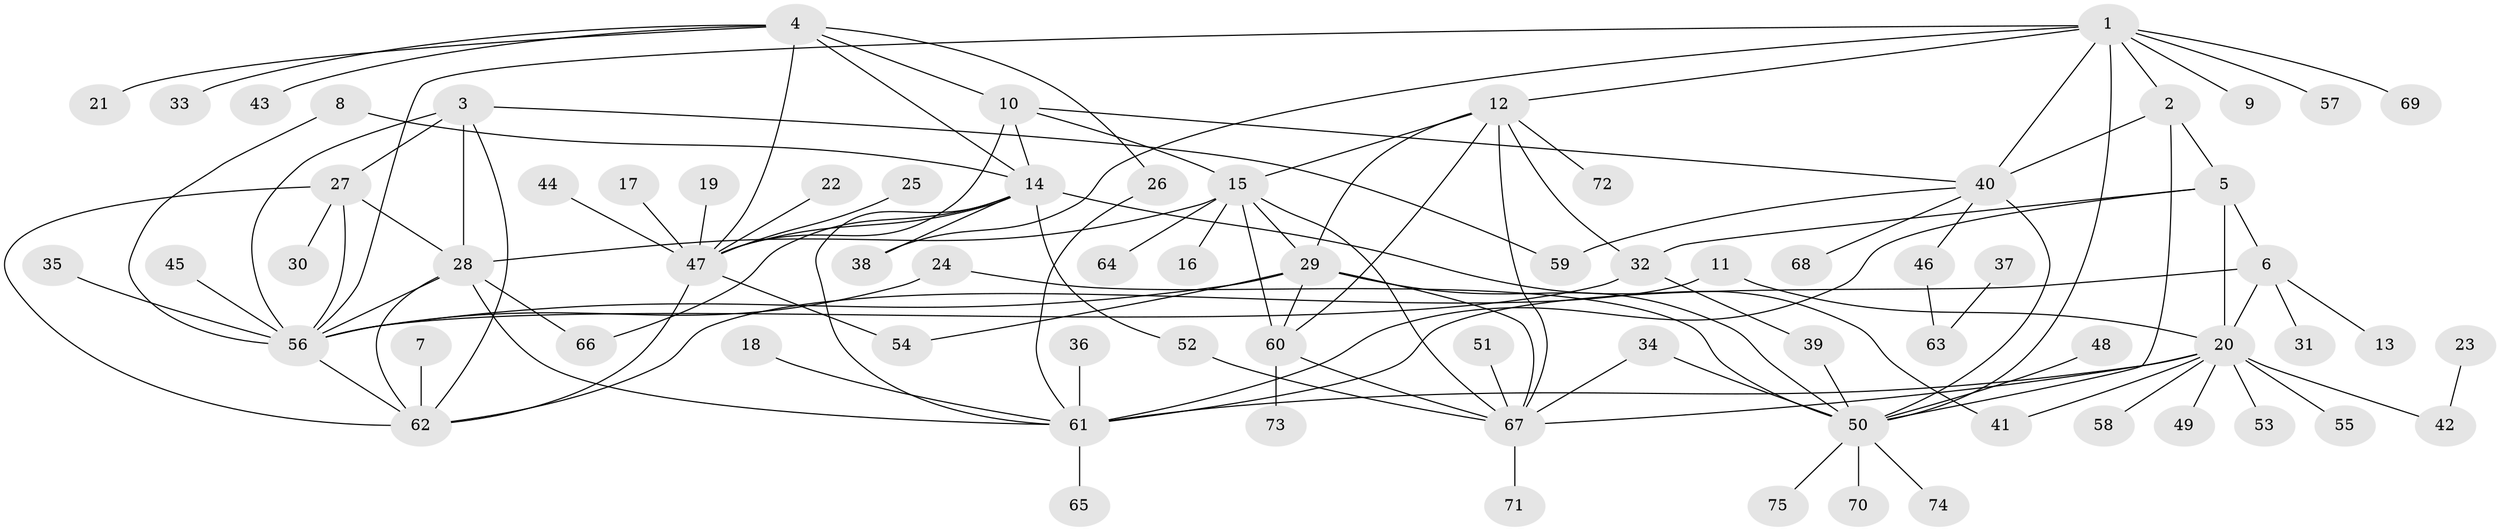 // original degree distribution, {6: 0.05660377358490566, 13: 0.018867924528301886, 8: 0.02830188679245283, 5: 0.03773584905660377, 9: 0.018867924528301886, 12: 0.018867924528301886, 11: 0.018867924528301886, 7: 0.02830188679245283, 10: 0.009433962264150943, 1: 0.5094339622641509, 2: 0.19811320754716982, 3: 0.04716981132075472, 4: 0.009433962264150943}
// Generated by graph-tools (version 1.1) at 2025/37/03/04/25 23:37:36]
// undirected, 75 vertices, 117 edges
graph export_dot {
  node [color=gray90,style=filled];
  1;
  2;
  3;
  4;
  5;
  6;
  7;
  8;
  9;
  10;
  11;
  12;
  13;
  14;
  15;
  16;
  17;
  18;
  19;
  20;
  21;
  22;
  23;
  24;
  25;
  26;
  27;
  28;
  29;
  30;
  31;
  32;
  33;
  34;
  35;
  36;
  37;
  38;
  39;
  40;
  41;
  42;
  43;
  44;
  45;
  46;
  47;
  48;
  49;
  50;
  51;
  52;
  53;
  54;
  55;
  56;
  57;
  58;
  59;
  60;
  61;
  62;
  63;
  64;
  65;
  66;
  67;
  68;
  69;
  70;
  71;
  72;
  73;
  74;
  75;
  1 -- 2 [weight=2.0];
  1 -- 9 [weight=1.0];
  1 -- 12 [weight=1.0];
  1 -- 38 [weight=1.0];
  1 -- 40 [weight=2.0];
  1 -- 50 [weight=2.0];
  1 -- 56 [weight=1.0];
  1 -- 57 [weight=1.0];
  1 -- 69 [weight=1.0];
  2 -- 5 [weight=1.0];
  2 -- 40 [weight=1.0];
  2 -- 50 [weight=1.0];
  3 -- 27 [weight=1.0];
  3 -- 28 [weight=1.0];
  3 -- 56 [weight=1.0];
  3 -- 59 [weight=1.0];
  3 -- 62 [weight=1.0];
  4 -- 10 [weight=2.0];
  4 -- 14 [weight=2.0];
  4 -- 21 [weight=1.0];
  4 -- 26 [weight=1.0];
  4 -- 33 [weight=1.0];
  4 -- 43 [weight=1.0];
  4 -- 47 [weight=2.0];
  5 -- 6 [weight=2.0];
  5 -- 20 [weight=1.0];
  5 -- 32 [weight=1.0];
  5 -- 61 [weight=1.0];
  6 -- 13 [weight=1.0];
  6 -- 20 [weight=2.0];
  6 -- 31 [weight=1.0];
  6 -- 61 [weight=2.0];
  7 -- 62 [weight=1.0];
  8 -- 14 [weight=1.0];
  8 -- 56 [weight=1.0];
  10 -- 14 [weight=1.0];
  10 -- 15 [weight=1.0];
  10 -- 40 [weight=1.0];
  10 -- 47 [weight=1.0];
  11 -- 20 [weight=1.0];
  11 -- 62 [weight=1.0];
  12 -- 15 [weight=1.0];
  12 -- 29 [weight=1.0];
  12 -- 32 [weight=1.0];
  12 -- 60 [weight=1.0];
  12 -- 67 [weight=1.0];
  12 -- 72 [weight=1.0];
  14 -- 38 [weight=1.0];
  14 -- 41 [weight=1.0];
  14 -- 47 [weight=1.0];
  14 -- 52 [weight=1.0];
  14 -- 61 [weight=1.0];
  14 -- 66 [weight=1.0];
  15 -- 16 [weight=1.0];
  15 -- 28 [weight=1.0];
  15 -- 29 [weight=1.0];
  15 -- 60 [weight=1.0];
  15 -- 64 [weight=1.0];
  15 -- 67 [weight=1.0];
  17 -- 47 [weight=1.0];
  18 -- 61 [weight=1.0];
  19 -- 47 [weight=1.0];
  20 -- 41 [weight=1.0];
  20 -- 42 [weight=1.0];
  20 -- 49 [weight=1.0];
  20 -- 53 [weight=1.0];
  20 -- 55 [weight=1.0];
  20 -- 58 [weight=1.0];
  20 -- 61 [weight=1.0];
  20 -- 67 [weight=1.0];
  22 -- 47 [weight=1.0];
  23 -- 42 [weight=1.0];
  24 -- 50 [weight=1.0];
  24 -- 56 [weight=1.0];
  25 -- 47 [weight=1.0];
  26 -- 61 [weight=1.0];
  27 -- 28 [weight=1.0];
  27 -- 30 [weight=1.0];
  27 -- 56 [weight=1.0];
  27 -- 62 [weight=1.0];
  28 -- 56 [weight=1.0];
  28 -- 61 [weight=1.0];
  28 -- 62 [weight=1.0];
  28 -- 66 [weight=1.0];
  29 -- 50 [weight=2.0];
  29 -- 54 [weight=1.0];
  29 -- 56 [weight=1.0];
  29 -- 60 [weight=1.0];
  29 -- 67 [weight=1.0];
  32 -- 39 [weight=1.0];
  32 -- 56 [weight=1.0];
  34 -- 50 [weight=1.0];
  34 -- 67 [weight=1.0];
  35 -- 56 [weight=1.0];
  36 -- 61 [weight=1.0];
  37 -- 63 [weight=1.0];
  39 -- 50 [weight=1.0];
  40 -- 46 [weight=1.0];
  40 -- 50 [weight=1.0];
  40 -- 59 [weight=1.0];
  40 -- 68 [weight=1.0];
  44 -- 47 [weight=1.0];
  45 -- 56 [weight=1.0];
  46 -- 63 [weight=1.0];
  47 -- 54 [weight=1.0];
  47 -- 62 [weight=1.0];
  48 -- 50 [weight=1.0];
  50 -- 70 [weight=1.0];
  50 -- 74 [weight=1.0];
  50 -- 75 [weight=1.0];
  51 -- 67 [weight=1.0];
  52 -- 67 [weight=1.0];
  56 -- 62 [weight=1.0];
  60 -- 67 [weight=1.0];
  60 -- 73 [weight=1.0];
  61 -- 65 [weight=1.0];
  67 -- 71 [weight=1.0];
}
